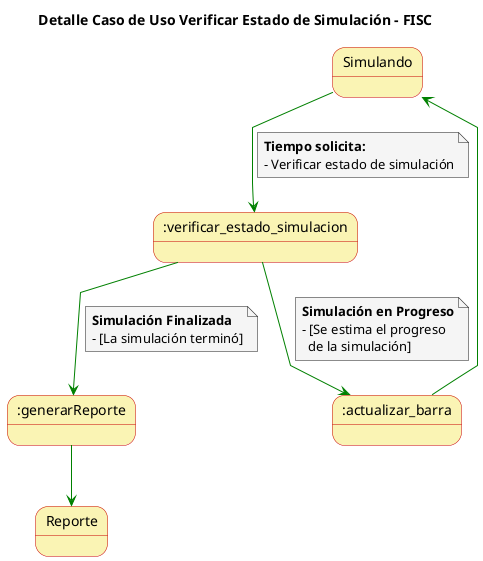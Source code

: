 @startuml

skinparam state {
  BackgroundColor #faf4b4
  BorderColor #c90000
}

skinparam note {
  BackgroundColor #f5f5f5
}

skinparam linetype polyline

title Detalle Caso de Uso Verificar Estado de Simulación - FISC

Simulando -[#green]-> :verificar_estado_simulacion
note on link
  **Tiempo solicita:**
  - Verificar estado de simulación
end note

:verificar_estado_simulacion -[#green]-> :actualizar_barra
note on link
  **Simulación en Progreso**
  - [Se estima el progreso
    de la simulación]
end note

:actualizar_barra -[#green]-> Simulando


:verificar_estado_simulacion -[#green]-> :generarReporte
note on link
  **Simulación Finalizada**
  - [La simulación terminó]
end note

:generarReporte -[#green]-> Reporte

@enduml